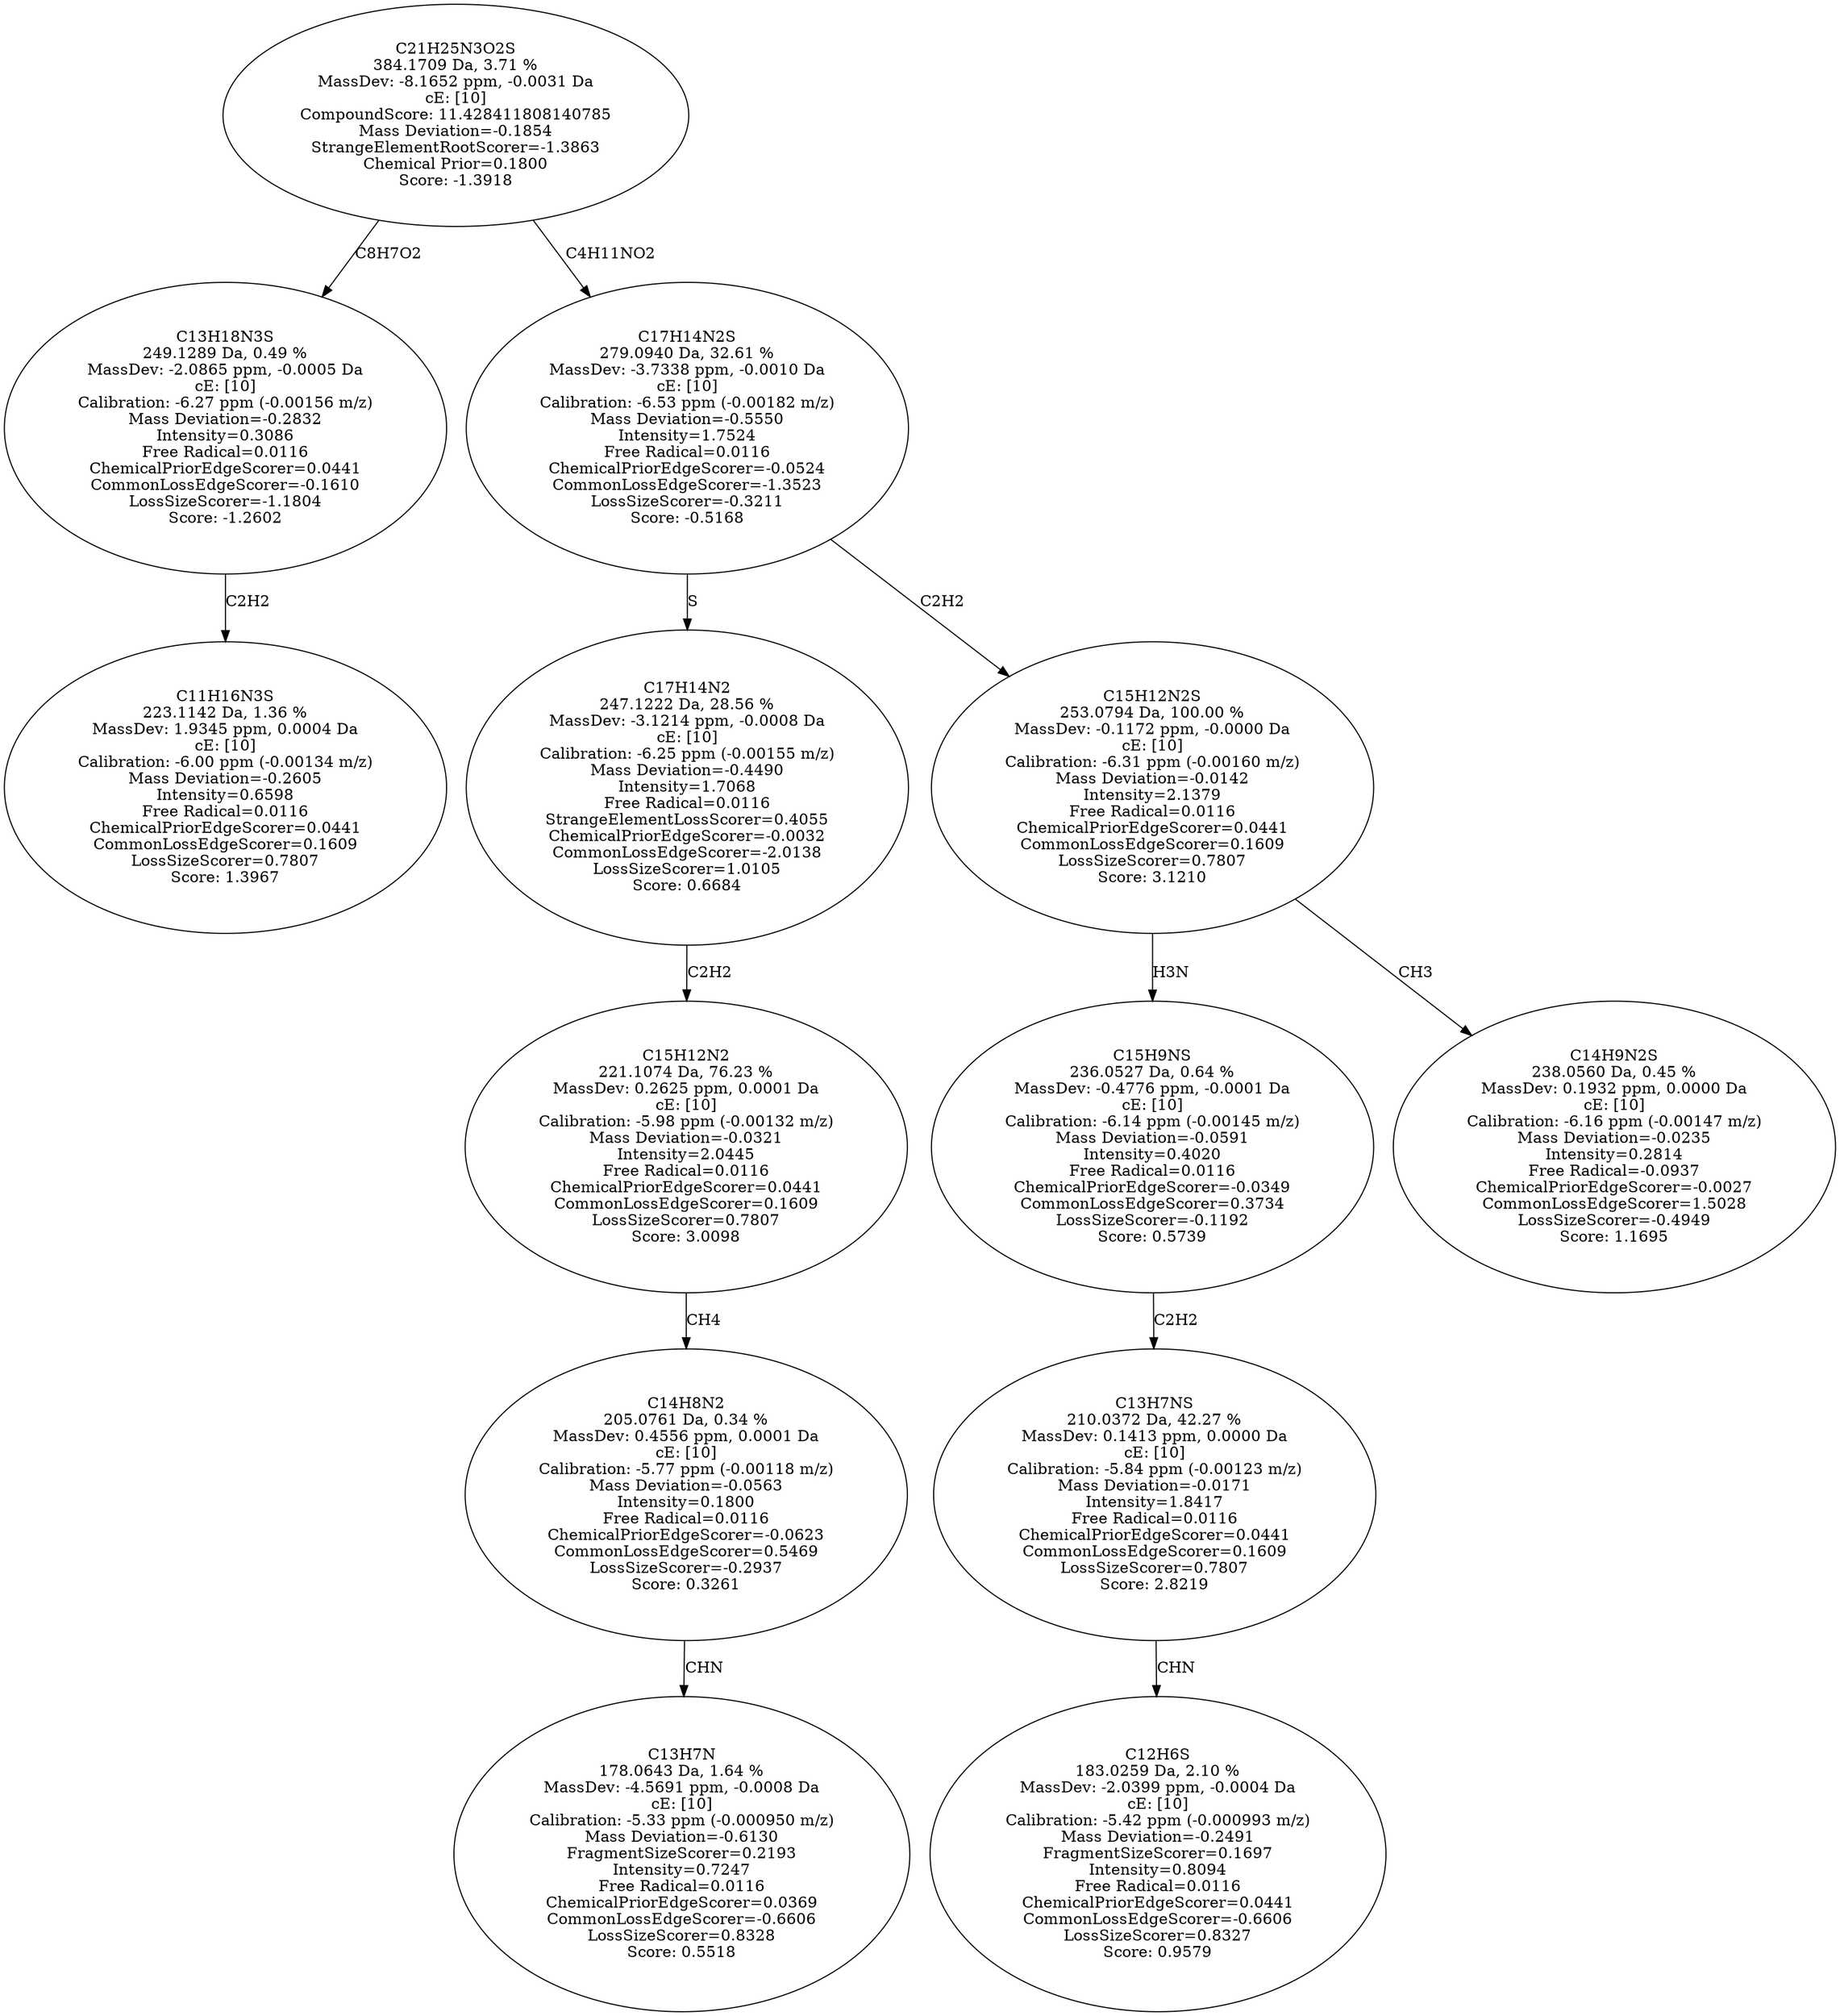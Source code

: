 strict digraph {
v1 [label="C11H16N3S\n223.1142 Da, 1.36 %\nMassDev: 1.9345 ppm, 0.0004 Da\ncE: [10]\nCalibration: -6.00 ppm (-0.00134 m/z)\nMass Deviation=-0.2605\nIntensity=0.6598\nFree Radical=0.0116\nChemicalPriorEdgeScorer=0.0441\nCommonLossEdgeScorer=0.1609\nLossSizeScorer=0.7807\nScore: 1.3967"];
v2 [label="C13H18N3S\n249.1289 Da, 0.49 %\nMassDev: -2.0865 ppm, -0.0005 Da\ncE: [10]\nCalibration: -6.27 ppm (-0.00156 m/z)\nMass Deviation=-0.2832\nIntensity=0.3086\nFree Radical=0.0116\nChemicalPriorEdgeScorer=0.0441\nCommonLossEdgeScorer=-0.1610\nLossSizeScorer=-1.1804\nScore: -1.2602"];
v3 [label="C13H7N\n178.0643 Da, 1.64 %\nMassDev: -4.5691 ppm, -0.0008 Da\ncE: [10]\nCalibration: -5.33 ppm (-0.000950 m/z)\nMass Deviation=-0.6130\nFragmentSizeScorer=0.2193\nIntensity=0.7247\nFree Radical=0.0116\nChemicalPriorEdgeScorer=0.0369\nCommonLossEdgeScorer=-0.6606\nLossSizeScorer=0.8328\nScore: 0.5518"];
v4 [label="C14H8N2\n205.0761 Da, 0.34 %\nMassDev: 0.4556 ppm, 0.0001 Da\ncE: [10]\nCalibration: -5.77 ppm (-0.00118 m/z)\nMass Deviation=-0.0563\nIntensity=0.1800\nFree Radical=0.0116\nChemicalPriorEdgeScorer=-0.0623\nCommonLossEdgeScorer=0.5469\nLossSizeScorer=-0.2937\nScore: 0.3261"];
v5 [label="C15H12N2\n221.1074 Da, 76.23 %\nMassDev: 0.2625 ppm, 0.0001 Da\ncE: [10]\nCalibration: -5.98 ppm (-0.00132 m/z)\nMass Deviation=-0.0321\nIntensity=2.0445\nFree Radical=0.0116\nChemicalPriorEdgeScorer=0.0441\nCommonLossEdgeScorer=0.1609\nLossSizeScorer=0.7807\nScore: 3.0098"];
v6 [label="C17H14N2\n247.1222 Da, 28.56 %\nMassDev: -3.1214 ppm, -0.0008 Da\ncE: [10]\nCalibration: -6.25 ppm (-0.00155 m/z)\nMass Deviation=-0.4490\nIntensity=1.7068\nFree Radical=0.0116\nStrangeElementLossScorer=0.4055\nChemicalPriorEdgeScorer=-0.0032\nCommonLossEdgeScorer=-2.0138\nLossSizeScorer=1.0105\nScore: 0.6684"];
v7 [label="C12H6S\n183.0259 Da, 2.10 %\nMassDev: -2.0399 ppm, -0.0004 Da\ncE: [10]\nCalibration: -5.42 ppm (-0.000993 m/z)\nMass Deviation=-0.2491\nFragmentSizeScorer=0.1697\nIntensity=0.8094\nFree Radical=0.0116\nChemicalPriorEdgeScorer=0.0441\nCommonLossEdgeScorer=-0.6606\nLossSizeScorer=0.8327\nScore: 0.9579"];
v8 [label="C13H7NS\n210.0372 Da, 42.27 %\nMassDev: 0.1413 ppm, 0.0000 Da\ncE: [10]\nCalibration: -5.84 ppm (-0.00123 m/z)\nMass Deviation=-0.0171\nIntensity=1.8417\nFree Radical=0.0116\nChemicalPriorEdgeScorer=0.0441\nCommonLossEdgeScorer=0.1609\nLossSizeScorer=0.7807\nScore: 2.8219"];
v9 [label="C15H9NS\n236.0527 Da, 0.64 %\nMassDev: -0.4776 ppm, -0.0001 Da\ncE: [10]\nCalibration: -6.14 ppm (-0.00145 m/z)\nMass Deviation=-0.0591\nIntensity=0.4020\nFree Radical=0.0116\nChemicalPriorEdgeScorer=-0.0349\nCommonLossEdgeScorer=0.3734\nLossSizeScorer=-0.1192\nScore: 0.5739"];
v10 [label="C14H9N2S\n238.0560 Da, 0.45 %\nMassDev: 0.1932 ppm, 0.0000 Da\ncE: [10]\nCalibration: -6.16 ppm (-0.00147 m/z)\nMass Deviation=-0.0235\nIntensity=0.2814\nFree Radical=-0.0937\nChemicalPriorEdgeScorer=-0.0027\nCommonLossEdgeScorer=1.5028\nLossSizeScorer=-0.4949\nScore: 1.1695"];
v11 [label="C15H12N2S\n253.0794 Da, 100.00 %\nMassDev: -0.1172 ppm, -0.0000 Da\ncE: [10]\nCalibration: -6.31 ppm (-0.00160 m/z)\nMass Deviation=-0.0142\nIntensity=2.1379\nFree Radical=0.0116\nChemicalPriorEdgeScorer=0.0441\nCommonLossEdgeScorer=0.1609\nLossSizeScorer=0.7807\nScore: 3.1210"];
v12 [label="C17H14N2S\n279.0940 Da, 32.61 %\nMassDev: -3.7338 ppm, -0.0010 Da\ncE: [10]\nCalibration: -6.53 ppm (-0.00182 m/z)\nMass Deviation=-0.5550\nIntensity=1.7524\nFree Radical=0.0116\nChemicalPriorEdgeScorer=-0.0524\nCommonLossEdgeScorer=-1.3523\nLossSizeScorer=-0.3211\nScore: -0.5168"];
v13 [label="C21H25N3O2S\n384.1709 Da, 3.71 %\nMassDev: -8.1652 ppm, -0.0031 Da\ncE: [10]\nCompoundScore: 11.428411808140785\nMass Deviation=-0.1854\nStrangeElementRootScorer=-1.3863\nChemical Prior=0.1800\nScore: -1.3918"];
v2 -> v1 [label="C2H2"];
v13 -> v2 [label="C8H7O2"];
v4 -> v3 [label="CHN"];
v5 -> v4 [label="CH4"];
v6 -> v5 [label="C2H2"];
v12 -> v6 [label="S"];
v8 -> v7 [label="CHN"];
v9 -> v8 [label="C2H2"];
v11 -> v9 [label="H3N"];
v11 -> v10 [label="CH3"];
v12 -> v11 [label="C2H2"];
v13 -> v12 [label="C4H11NO2"];
}